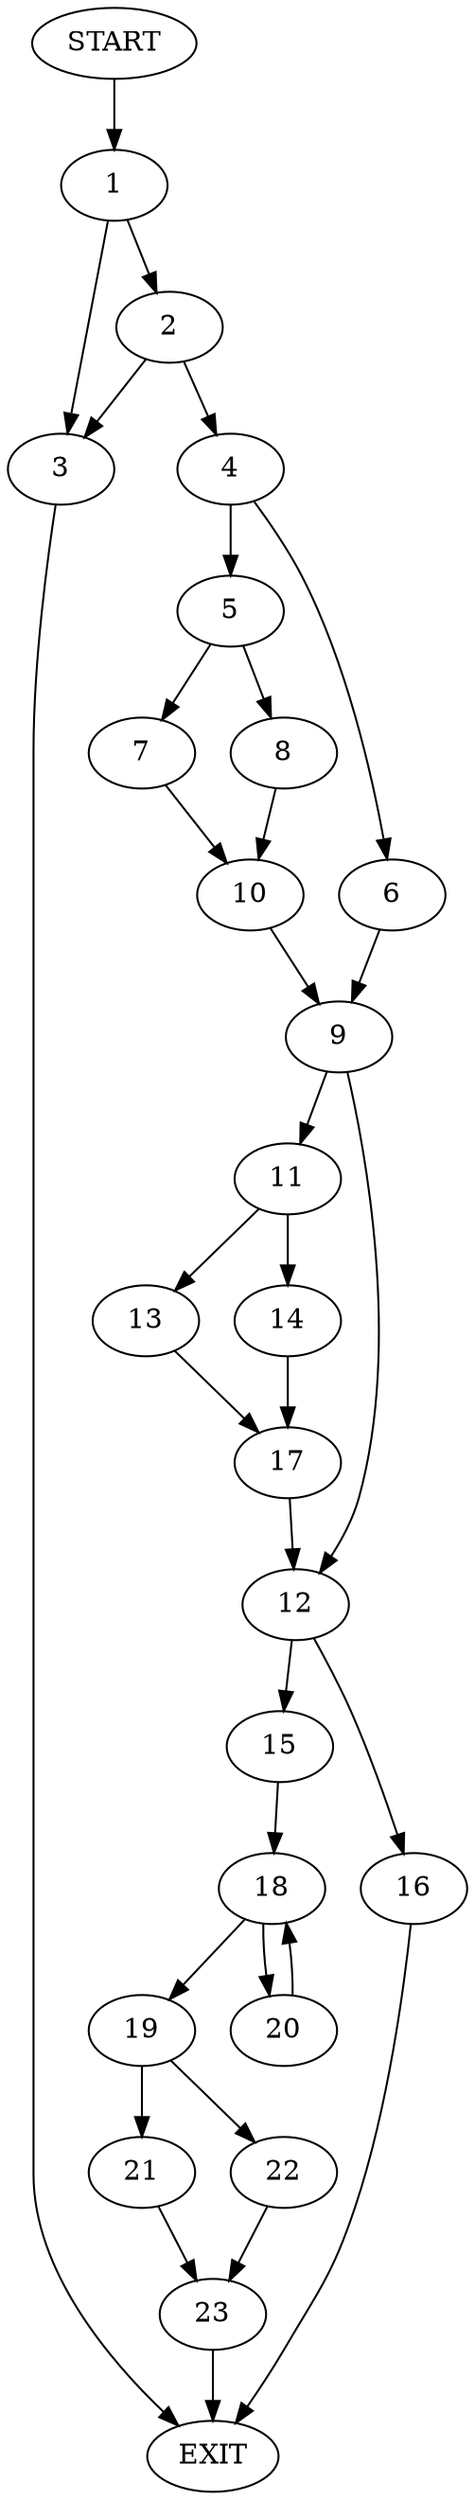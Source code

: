 digraph {
0 [label="START"]
24 [label="EXIT"]
0 -> 1
1 -> 2
1 -> 3
3 -> 24
2 -> 4
2 -> 3
4 -> 5
4 -> 6
5 -> 7
5 -> 8
6 -> 9
7 -> 10
8 -> 10
10 -> 9
9 -> 11
9 -> 12
11 -> 13
11 -> 14
12 -> 15
12 -> 16
14 -> 17
13 -> 17
17 -> 12
15 -> 18
16 -> 24
18 -> 19
18 -> 20
19 -> 21
19 -> 22
20 -> 18
21 -> 23
22 -> 23
23 -> 24
}
